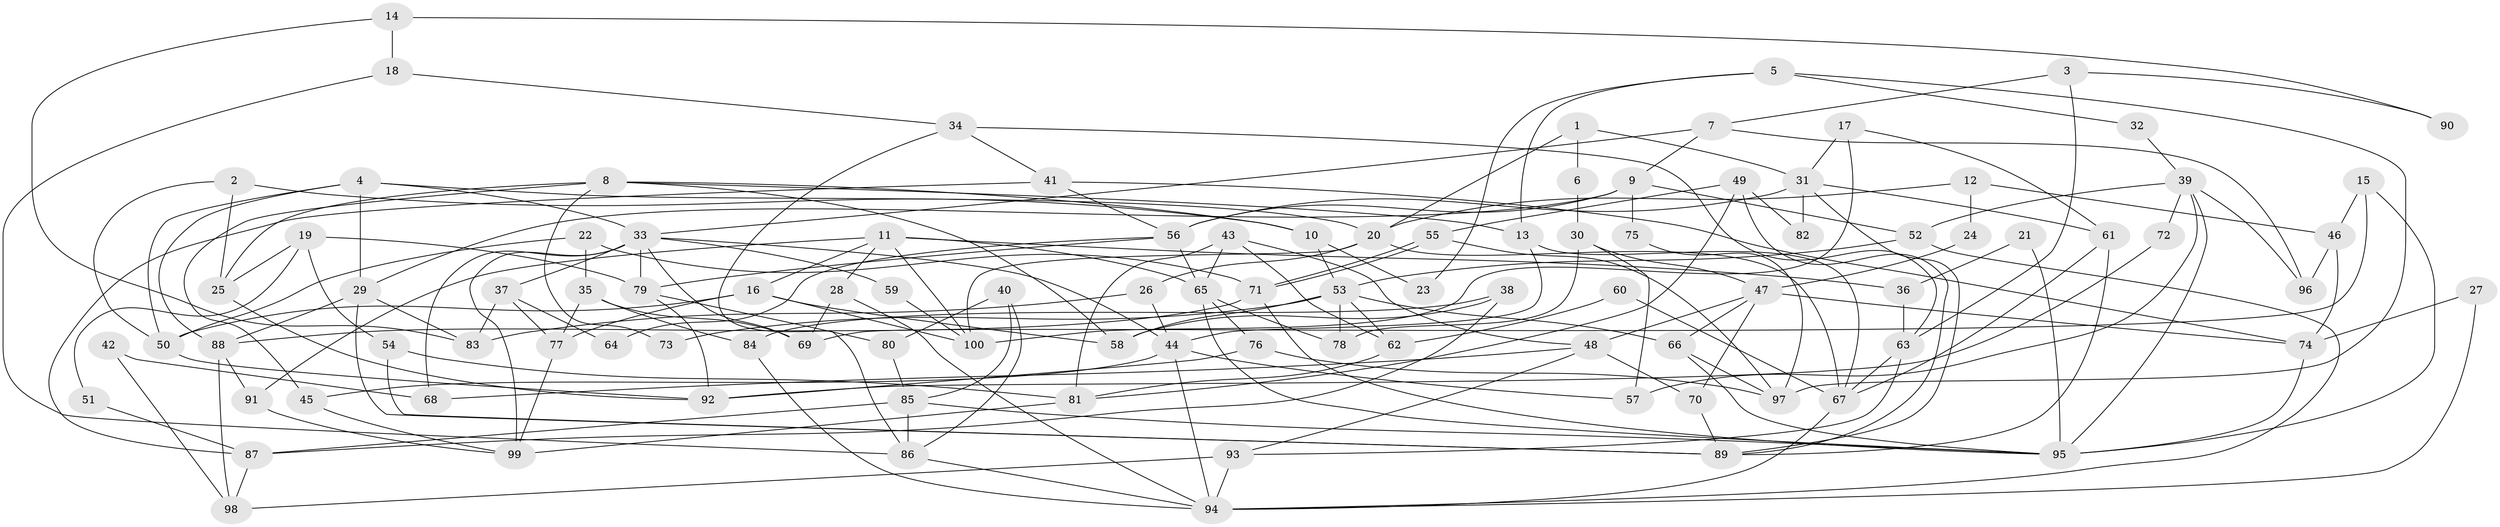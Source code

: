 // Generated by graph-tools (version 1.1) at 2025/38/02/21/25 10:38:59]
// undirected, 100 vertices, 200 edges
graph export_dot {
graph [start="1"]
  node [color=gray90,style=filled];
  1;
  2;
  3;
  4;
  5;
  6;
  7;
  8;
  9;
  10;
  11;
  12;
  13;
  14;
  15;
  16;
  17;
  18;
  19;
  20;
  21;
  22;
  23;
  24;
  25;
  26;
  27;
  28;
  29;
  30;
  31;
  32;
  33;
  34;
  35;
  36;
  37;
  38;
  39;
  40;
  41;
  42;
  43;
  44;
  45;
  46;
  47;
  48;
  49;
  50;
  51;
  52;
  53;
  54;
  55;
  56;
  57;
  58;
  59;
  60;
  61;
  62;
  63;
  64;
  65;
  66;
  67;
  68;
  69;
  70;
  71;
  72;
  73;
  74;
  75;
  76;
  77;
  78;
  79;
  80;
  81;
  82;
  83;
  84;
  85;
  86;
  87;
  88;
  89;
  90;
  91;
  92;
  93;
  94;
  95;
  96;
  97;
  98;
  99;
  100;
  1 -- 31;
  1 -- 20;
  1 -- 6;
  2 -- 10;
  2 -- 50;
  2 -- 25;
  3 -- 7;
  3 -- 63;
  3 -- 90;
  4 -- 29;
  4 -- 88;
  4 -- 20;
  4 -- 33;
  4 -- 50;
  5 -- 97;
  5 -- 13;
  5 -- 23;
  5 -- 32;
  6 -- 30;
  7 -- 9;
  7 -- 33;
  7 -- 96;
  8 -- 25;
  8 -- 13;
  8 -- 10;
  8 -- 45;
  8 -- 58;
  8 -- 73;
  9 -- 56;
  9 -- 52;
  9 -- 29;
  9 -- 75;
  10 -- 53;
  10 -- 23;
  11 -- 16;
  11 -- 28;
  11 -- 36;
  11 -- 65;
  11 -- 91;
  11 -- 100;
  12 -- 20;
  12 -- 46;
  12 -- 24;
  13 -- 67;
  13 -- 44;
  14 -- 83;
  14 -- 18;
  14 -- 90;
  15 -- 69;
  15 -- 46;
  15 -- 95;
  16 -- 58;
  16 -- 50;
  16 -- 77;
  16 -- 100;
  17 -- 100;
  17 -- 61;
  17 -- 31;
  18 -- 34;
  18 -- 86;
  19 -- 54;
  19 -- 79;
  19 -- 25;
  19 -- 51;
  20 -- 100;
  20 -- 26;
  20 -- 67;
  21 -- 36;
  21 -- 95;
  22 -- 50;
  22 -- 71;
  22 -- 35;
  24 -- 47;
  25 -- 92;
  26 -- 83;
  26 -- 44;
  27 -- 94;
  27 -- 74;
  28 -- 94;
  28 -- 69;
  29 -- 88;
  29 -- 83;
  29 -- 89;
  30 -- 78;
  30 -- 47;
  30 -- 57;
  31 -- 56;
  31 -- 61;
  31 -- 82;
  31 -- 89;
  32 -- 39;
  33 -- 99;
  33 -- 37;
  33 -- 44;
  33 -- 59;
  33 -- 68;
  33 -- 69;
  33 -- 79;
  34 -- 86;
  34 -- 63;
  34 -- 41;
  35 -- 77;
  35 -- 69;
  35 -- 84;
  36 -- 63;
  37 -- 77;
  37 -- 64;
  37 -- 83;
  38 -- 84;
  38 -- 87;
  38 -- 58;
  39 -- 52;
  39 -- 57;
  39 -- 72;
  39 -- 95;
  39 -- 96;
  40 -- 86;
  40 -- 85;
  40 -- 80;
  41 -- 74;
  41 -- 56;
  41 -- 87;
  42 -- 98;
  42 -- 68;
  43 -- 65;
  43 -- 81;
  43 -- 48;
  43 -- 62;
  44 -- 45;
  44 -- 57;
  44 -- 94;
  45 -- 99;
  46 -- 74;
  46 -- 96;
  47 -- 66;
  47 -- 48;
  47 -- 70;
  47 -- 74;
  48 -- 70;
  48 -- 68;
  48 -- 93;
  49 -- 89;
  49 -- 81;
  49 -- 55;
  49 -- 82;
  50 -- 92;
  51 -- 87;
  52 -- 94;
  52 -- 53;
  53 -- 58;
  53 -- 66;
  53 -- 62;
  53 -- 73;
  53 -- 78;
  54 -- 89;
  54 -- 81;
  55 -- 71;
  55 -- 71;
  55 -- 97;
  56 -- 65;
  56 -- 64;
  56 -- 79;
  59 -- 100;
  60 -- 62;
  60 -- 67;
  61 -- 89;
  61 -- 67;
  62 -- 81;
  63 -- 93;
  63 -- 67;
  65 -- 95;
  65 -- 76;
  65 -- 78;
  66 -- 95;
  66 -- 97;
  67 -- 94;
  70 -- 89;
  71 -- 95;
  71 -- 88;
  72 -- 92;
  74 -- 95;
  75 -- 97;
  76 -- 92;
  76 -- 97;
  77 -- 99;
  79 -- 80;
  79 -- 92;
  80 -- 85;
  81 -- 99;
  84 -- 94;
  85 -- 95;
  85 -- 86;
  85 -- 87;
  86 -- 94;
  87 -- 98;
  88 -- 98;
  88 -- 91;
  91 -- 99;
  93 -- 94;
  93 -- 98;
}
